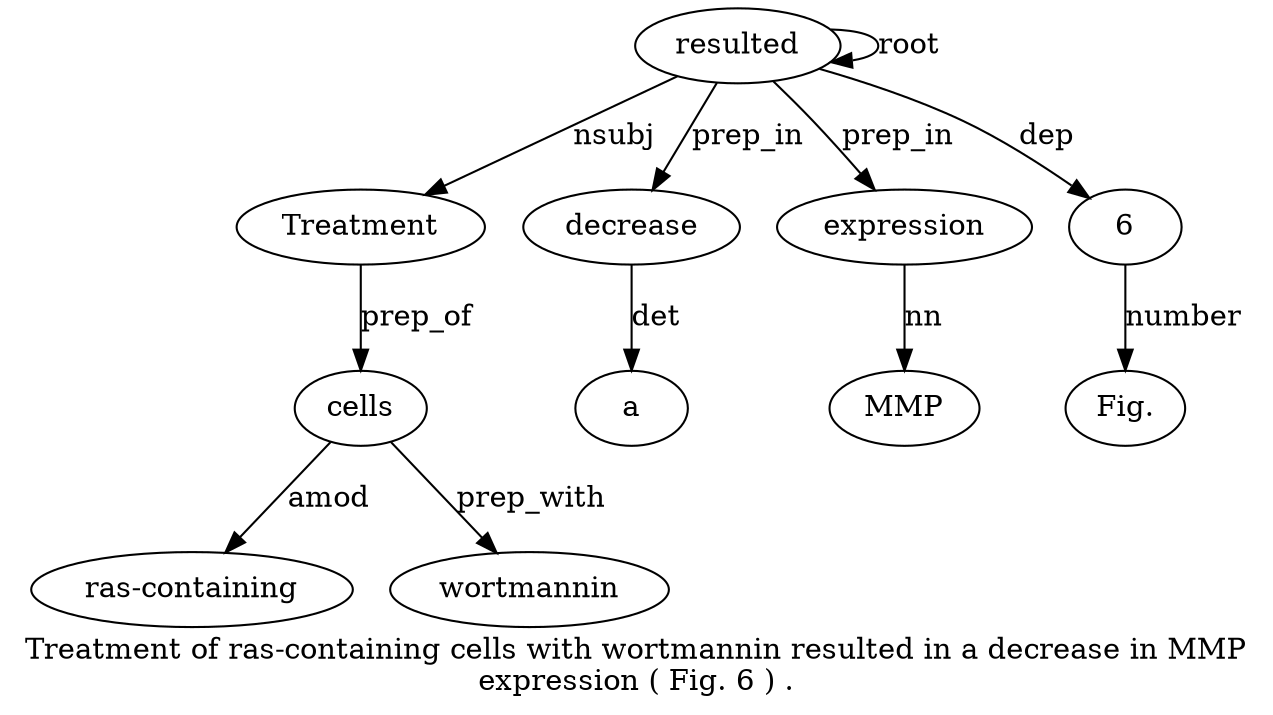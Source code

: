 digraph "Treatment of ras-containing cells with wortmannin resulted in a decrease in MMP expression ( Fig. 6 ) ." {
label="Treatment of ras-containing cells with wortmannin resulted in a decrease in MMP
expression ( Fig. 6 ) .";
resulted7 [style=filled, fillcolor=white, label=resulted];
Treatment1 [style=filled, fillcolor=white, label=Treatment];
resulted7 -> Treatment1  [label=nsubj];
cells4 [style=filled, fillcolor=white, label=cells];
"ras-containing3" [style=filled, fillcolor=white, label="ras-containing"];
cells4 -> "ras-containing3"  [label=amod];
Treatment1 -> cells4  [label=prep_of];
wortmannin6 [style=filled, fillcolor=white, label=wortmannin];
cells4 -> wortmannin6  [label=prep_with];
resulted7 -> resulted7  [label=root];
decrease10 [style=filled, fillcolor=white, label=decrease];
a9 [style=filled, fillcolor=white, label=a];
decrease10 -> a9  [label=det];
resulted7 -> decrease10  [label=prep_in];
expression13 [style=filled, fillcolor=white, label=expression];
MMP12 [style=filled, fillcolor=white, label=MMP];
expression13 -> MMP12  [label=nn];
resulted7 -> expression13  [label=prep_in];
61 [style=filled, fillcolor=white, label=6];
"Fig.15" [style=filled, fillcolor=white, label="Fig."];
61 -> "Fig.15"  [label=number];
resulted7 -> 61  [label=dep];
}
